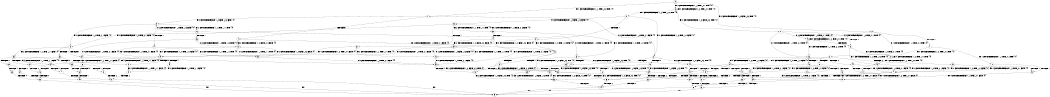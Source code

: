 digraph BCG {
size = "7, 10.5";
center = TRUE;
node [shape = circle];
0 [peripheries = 2];
0 -> 1 [label = "EX !1 !ATOMIC_EXCH_BRANCH (1, +1, TRUE, +0, 2, TRUE) !{0}"];
0 -> 2 [label = "EX !2 !ATOMIC_EXCH_BRANCH (1, +0, FALSE, +0, 3, TRUE) !{0}"];
0 -> 3 [label = "EX !0 !ATOMIC_EXCH_BRANCH (1, +0, TRUE, +0, 1, TRUE) !{0}"];
1 -> 4 [label = "TERMINATE !1"];
1 -> 5 [label = "EX !2 !ATOMIC_EXCH_BRANCH (1, +0, FALSE, +0, 3, FALSE) !{0}"];
1 -> 6 [label = "EX !0 !ATOMIC_EXCH_BRANCH (1, +0, TRUE, +0, 1, FALSE) !{0}"];
2 -> 7 [label = "TERMINATE !2"];
2 -> 8 [label = "EX !1 !ATOMIC_EXCH_BRANCH (1, +1, TRUE, +0, 2, TRUE) !{0}"];
2 -> 9 [label = "EX !0 !ATOMIC_EXCH_BRANCH (1, +0, TRUE, +0, 1, TRUE) !{0}"];
3 -> 10 [label = "EX !1 !ATOMIC_EXCH_BRANCH (1, +1, TRUE, +0, 2, TRUE) !{0}"];
3 -> 11 [label = "EX !2 !ATOMIC_EXCH_BRANCH (1, +0, FALSE, +0, 3, TRUE) !{0}"];
3 -> 3 [label = "EX !0 !ATOMIC_EXCH_BRANCH (1, +0, TRUE, +0, 1, TRUE) !{0}"];
4 -> 12 [label = "EX !2 !ATOMIC_EXCH_BRANCH (1, +0, FALSE, +0, 3, FALSE) !{0}"];
4 -> 13 [label = "EX !0 !ATOMIC_EXCH_BRANCH (1, +0, TRUE, +0, 1, FALSE) !{0}"];
5 -> 14 [label = "TERMINATE !1"];
5 -> 15 [label = "EX !0 !ATOMIC_EXCH_BRANCH (1, +0, TRUE, +0, 1, FALSE) !{0}"];
5 -> 16 [label = "EX !2 !ATOMIC_EXCH_BRANCH (1, +1, TRUE, +1, 1, TRUE) !{0}"];
6 -> 17 [label = "TERMINATE !1"];
6 -> 18 [label = "TERMINATE !0"];
6 -> 19 [label = "EX !2 !ATOMIC_EXCH_BRANCH (1, +0, FALSE, +0, 3, TRUE) !{0}"];
7 -> 20 [label = "EX !1 !ATOMIC_EXCH_BRANCH (1, +1, TRUE, +0, 2, TRUE) !{0}"];
7 -> 21 [label = "EX !0 !ATOMIC_EXCH_BRANCH (1, +0, TRUE, +0, 1, TRUE) !{0}"];
8 -> 22 [label = "TERMINATE !1"];
8 -> 23 [label = "TERMINATE !2"];
8 -> 24 [label = "EX !0 !ATOMIC_EXCH_BRANCH (1, +0, TRUE, +0, 1, FALSE) !{0}"];
9 -> 25 [label = "TERMINATE !2"];
9 -> 26 [label = "EX !1 !ATOMIC_EXCH_BRANCH (1, +1, TRUE, +0, 2, TRUE) !{0}"];
9 -> 9 [label = "EX !0 !ATOMIC_EXCH_BRANCH (1, +0, TRUE, +0, 1, TRUE) !{0}"];
10 -> 27 [label = "TERMINATE !1"];
10 -> 28 [label = "EX !2 !ATOMIC_EXCH_BRANCH (1, +0, FALSE, +0, 3, FALSE) !{0}"];
10 -> 6 [label = "EX !0 !ATOMIC_EXCH_BRANCH (1, +0, TRUE, +0, 1, FALSE) !{0}"];
11 -> 25 [label = "TERMINATE !2"];
11 -> 26 [label = "EX !1 !ATOMIC_EXCH_BRANCH (1, +1, TRUE, +0, 2, TRUE) !{0}"];
11 -> 9 [label = "EX !0 !ATOMIC_EXCH_BRANCH (1, +0, TRUE, +0, 1, TRUE) !{0}"];
12 -> 29 [label = "EX !0 !ATOMIC_EXCH_BRANCH (1, +0, TRUE, +0, 1, FALSE) !{0}"];
12 -> 30 [label = "EX !2 !ATOMIC_EXCH_BRANCH (1, +1, TRUE, +1, 1, TRUE) !{0}"];
13 -> 31 [label = "TERMINATE !0"];
13 -> 32 [label = "EX !2 !ATOMIC_EXCH_BRANCH (1, +0, FALSE, +0, 3, TRUE) !{0}"];
14 -> 29 [label = "EX !0 !ATOMIC_EXCH_BRANCH (1, +0, TRUE, +0, 1, FALSE) !{0}"];
14 -> 30 [label = "EX !2 !ATOMIC_EXCH_BRANCH (1, +1, TRUE, +1, 1, TRUE) !{0}"];
15 -> 33 [label = "TERMINATE !1"];
15 -> 34 [label = "TERMINATE !0"];
15 -> 35 [label = "EX !2 !ATOMIC_EXCH_BRANCH (1, +1, TRUE, +1, 1, FALSE) !{0}"];
16 -> 36 [label = "TERMINATE !1"];
16 -> 37 [label = "EX !0 !ATOMIC_EXCH_BRANCH (1, +0, TRUE, +0, 1, FALSE) !{0}"];
16 -> 5 [label = "EX !2 !ATOMIC_EXCH_BRANCH (1, +0, FALSE, +0, 3, FALSE) !{0}"];
17 -> 31 [label = "TERMINATE !0"];
17 -> 32 [label = "EX !2 !ATOMIC_EXCH_BRANCH (1, +0, FALSE, +0, 3, TRUE) !{0}"];
18 -> 38 [label = "TERMINATE !1"];
18 -> 39 [label = "EX !2 !ATOMIC_EXCH_BRANCH (1, +0, FALSE, +0, 3, TRUE) !{1}"];
19 -> 40 [label = "TERMINATE !1"];
19 -> 41 [label = "TERMINATE !2"];
19 -> 42 [label = "TERMINATE !0"];
20 -> 43 [label = "TERMINATE !1"];
20 -> 44 [label = "EX !0 !ATOMIC_EXCH_BRANCH (1, +0, TRUE, +0, 1, FALSE) !{0}"];
21 -> 45 [label = "EX !1 !ATOMIC_EXCH_BRANCH (1, +1, TRUE, +0, 2, TRUE) !{0}"];
21 -> 21 [label = "EX !0 !ATOMIC_EXCH_BRANCH (1, +0, TRUE, +0, 1, TRUE) !{0}"];
22 -> 46 [label = "TERMINATE !2"];
22 -> 47 [label = "EX !0 !ATOMIC_EXCH_BRANCH (1, +0, TRUE, +0, 1, FALSE) !{0}"];
23 -> 43 [label = "TERMINATE !1"];
23 -> 44 [label = "EX !0 !ATOMIC_EXCH_BRANCH (1, +0, TRUE, +0, 1, FALSE) !{0}"];
24 -> 40 [label = "TERMINATE !1"];
24 -> 41 [label = "TERMINATE !2"];
24 -> 42 [label = "TERMINATE !0"];
25 -> 45 [label = "EX !1 !ATOMIC_EXCH_BRANCH (1, +1, TRUE, +0, 2, TRUE) !{0}"];
25 -> 21 [label = "EX !0 !ATOMIC_EXCH_BRANCH (1, +0, TRUE, +0, 1, TRUE) !{0}"];
26 -> 48 [label = "TERMINATE !1"];
26 -> 49 [label = "TERMINATE !2"];
26 -> 24 [label = "EX !0 !ATOMIC_EXCH_BRANCH (1, +0, TRUE, +0, 1, FALSE) !{0}"];
27 -> 50 [label = "EX !2 !ATOMIC_EXCH_BRANCH (1, +0, FALSE, +0, 3, FALSE) !{0}"];
27 -> 13 [label = "EX !0 !ATOMIC_EXCH_BRANCH (1, +0, TRUE, +0, 1, FALSE) !{0}"];
28 -> 51 [label = "TERMINATE !1"];
28 -> 52 [label = "EX !2 !ATOMIC_EXCH_BRANCH (1, +1, TRUE, +1, 1, TRUE) !{0}"];
28 -> 15 [label = "EX !0 !ATOMIC_EXCH_BRANCH (1, +0, TRUE, +0, 1, FALSE) !{0}"];
29 -> 53 [label = "TERMINATE !0"];
29 -> 54 [label = "EX !2 !ATOMIC_EXCH_BRANCH (1, +1, TRUE, +1, 1, FALSE) !{0}"];
30 -> 55 [label = "EX !0 !ATOMIC_EXCH_BRANCH (1, +0, TRUE, +0, 1, FALSE) !{0}"];
30 -> 12 [label = "EX !2 !ATOMIC_EXCH_BRANCH (1, +0, FALSE, +0, 3, FALSE) !{0}"];
31 -> 56 [label = "EX !2 !ATOMIC_EXCH_BRANCH (1, +0, FALSE, +0, 3, TRUE) !{2}"];
32 -> 57 [label = "TERMINATE !2"];
32 -> 58 [label = "TERMINATE !0"];
33 -> 53 [label = "TERMINATE !0"];
33 -> 54 [label = "EX !2 !ATOMIC_EXCH_BRANCH (1, +1, TRUE, +1, 1, FALSE) !{0}"];
34 -> 59 [label = "TERMINATE !1"];
34 -> 60 [label = "EX !2 !ATOMIC_EXCH_BRANCH (1, +1, TRUE, +1, 1, FALSE) !{1}"];
35 -> 61 [label = "TERMINATE !1"];
35 -> 62 [label = "TERMINATE !2"];
35 -> 63 [label = "TERMINATE !0"];
36 -> 55 [label = "EX !0 !ATOMIC_EXCH_BRANCH (1, +0, TRUE, +0, 1, FALSE) !{0}"];
36 -> 12 [label = "EX !2 !ATOMIC_EXCH_BRANCH (1, +0, FALSE, +0, 3, FALSE) !{0}"];
37 -> 64 [label = "TERMINATE !1"];
37 -> 65 [label = "TERMINATE !0"];
37 -> 19 [label = "EX !2 !ATOMIC_EXCH_BRANCH (1, +0, FALSE, +0, 3, TRUE) !{0}"];
38 -> 56 [label = "EX !2 !ATOMIC_EXCH_BRANCH (1, +0, FALSE, +0, 3, TRUE) !{2}"];
39 -> 66 [label = "TERMINATE !1"];
39 -> 67 [label = "TERMINATE !2"];
40 -> 57 [label = "TERMINATE !2"];
40 -> 58 [label = "TERMINATE !0"];
41 -> 68 [label = "TERMINATE !1"];
41 -> 69 [label = "TERMINATE !0"];
42 -> 66 [label = "TERMINATE !1"];
42 -> 67 [label = "TERMINATE !2"];
43 -> 70 [label = "EX !0 !ATOMIC_EXCH_BRANCH (1, +0, TRUE, +0, 1, FALSE) !{0}"];
44 -> 68 [label = "TERMINATE !1"];
44 -> 69 [label = "TERMINATE !0"];
45 -> 71 [label = "TERMINATE !1"];
45 -> 44 [label = "EX !0 !ATOMIC_EXCH_BRANCH (1, +0, TRUE, +0, 1, FALSE) !{0}"];
46 -> 70 [label = "EX !0 !ATOMIC_EXCH_BRANCH (1, +0, TRUE, +0, 1, FALSE) !{0}"];
47 -> 57 [label = "TERMINATE !2"];
47 -> 58 [label = "TERMINATE !0"];
48 -> 72 [label = "TERMINATE !2"];
48 -> 47 [label = "EX !0 !ATOMIC_EXCH_BRANCH (1, +0, TRUE, +0, 1, FALSE) !{0}"];
49 -> 71 [label = "TERMINATE !1"];
49 -> 44 [label = "EX !0 !ATOMIC_EXCH_BRANCH (1, +0, TRUE, +0, 1, FALSE) !{0}"];
50 -> 73 [label = "EX !2 !ATOMIC_EXCH_BRANCH (1, +1, TRUE, +1, 1, TRUE) !{0}"];
50 -> 29 [label = "EX !0 !ATOMIC_EXCH_BRANCH (1, +0, TRUE, +0, 1, FALSE) !{0}"];
51 -> 73 [label = "EX !2 !ATOMIC_EXCH_BRANCH (1, +1, TRUE, +1, 1, TRUE) !{0}"];
51 -> 29 [label = "EX !0 !ATOMIC_EXCH_BRANCH (1, +0, TRUE, +0, 1, FALSE) !{0}"];
52 -> 74 [label = "TERMINATE !1"];
52 -> 28 [label = "EX !2 !ATOMIC_EXCH_BRANCH (1, +0, FALSE, +0, 3, FALSE) !{0}"];
52 -> 37 [label = "EX !0 !ATOMIC_EXCH_BRANCH (1, +0, TRUE, +0, 1, FALSE) !{0}"];
53 -> 75 [label = "EX !2 !ATOMIC_EXCH_BRANCH (1, +1, TRUE, +1, 1, FALSE) !{2}"];
54 -> 76 [label = "TERMINATE !2"];
54 -> 77 [label = "TERMINATE !0"];
55 -> 78 [label = "TERMINATE !0"];
55 -> 32 [label = "EX !2 !ATOMIC_EXCH_BRANCH (1, +0, FALSE, +0, 3, TRUE) !{0}"];
56 -> 79 [label = "TERMINATE !2"];
57 -> 80 [label = "TERMINATE !0"];
58 -> 79 [label = "TERMINATE !2"];
59 -> 75 [label = "EX !2 !ATOMIC_EXCH_BRANCH (1, +1, TRUE, +1, 1, FALSE) !{2}"];
60 -> 81 [label = "TERMINATE !1"];
60 -> 82 [label = "TERMINATE !2"];
61 -> 76 [label = "TERMINATE !2"];
61 -> 77 [label = "TERMINATE !0"];
62 -> 83 [label = "TERMINATE !1"];
62 -> 84 [label = "TERMINATE !0"];
63 -> 81 [label = "TERMINATE !1"];
63 -> 82 [label = "TERMINATE !2"];
64 -> 78 [label = "TERMINATE !0"];
64 -> 32 [label = "EX !2 !ATOMIC_EXCH_BRANCH (1, +0, FALSE, +0, 3, TRUE) !{0}"];
65 -> 85 [label = "TERMINATE !1"];
65 -> 39 [label = "EX !2 !ATOMIC_EXCH_BRANCH (1, +0, FALSE, +0, 3, TRUE) !{1}"];
66 -> 79 [label = "TERMINATE !2"];
67 -> 86 [label = "TERMINATE !1"];
68 -> 80 [label = "TERMINATE !0"];
69 -> 86 [label = "TERMINATE !1"];
70 -> 80 [label = "TERMINATE !0"];
71 -> 70 [label = "EX !0 !ATOMIC_EXCH_BRANCH (1, +0, TRUE, +0, 1, FALSE) !{0}"];
72 -> 70 [label = "EX !0 !ATOMIC_EXCH_BRANCH (1, +0, TRUE, +0, 1, FALSE) !{0}"];
73 -> 50 [label = "EX !2 !ATOMIC_EXCH_BRANCH (1, +0, FALSE, +0, 3, FALSE) !{0}"];
73 -> 55 [label = "EX !0 !ATOMIC_EXCH_BRANCH (1, +0, TRUE, +0, 1, FALSE) !{0}"];
74 -> 50 [label = "EX !2 !ATOMIC_EXCH_BRANCH (1, +0, FALSE, +0, 3, FALSE) !{0}"];
74 -> 55 [label = "EX !0 !ATOMIC_EXCH_BRANCH (1, +0, TRUE, +0, 1, FALSE) !{0}"];
75 -> 87 [label = "TERMINATE !2"];
76 -> 88 [label = "TERMINATE !0"];
77 -> 87 [label = "TERMINATE !2"];
78 -> 56 [label = "EX !2 !ATOMIC_EXCH_BRANCH (1, +0, FALSE, +0, 3, TRUE) !{2}"];
79 -> 89 [label = "exit"];
80 -> 89 [label = "exit"];
81 -> 87 [label = "TERMINATE !2"];
82 -> 90 [label = "TERMINATE !1"];
83 -> 88 [label = "TERMINATE !0"];
84 -> 90 [label = "TERMINATE !1"];
85 -> 56 [label = "EX !2 !ATOMIC_EXCH_BRANCH (1, +0, FALSE, +0, 3, TRUE) !{2}"];
86 -> 89 [label = "exit"];
87 -> 89 [label = "exit"];
88 -> 89 [label = "exit"];
90 -> 89 [label = "exit"];
}
